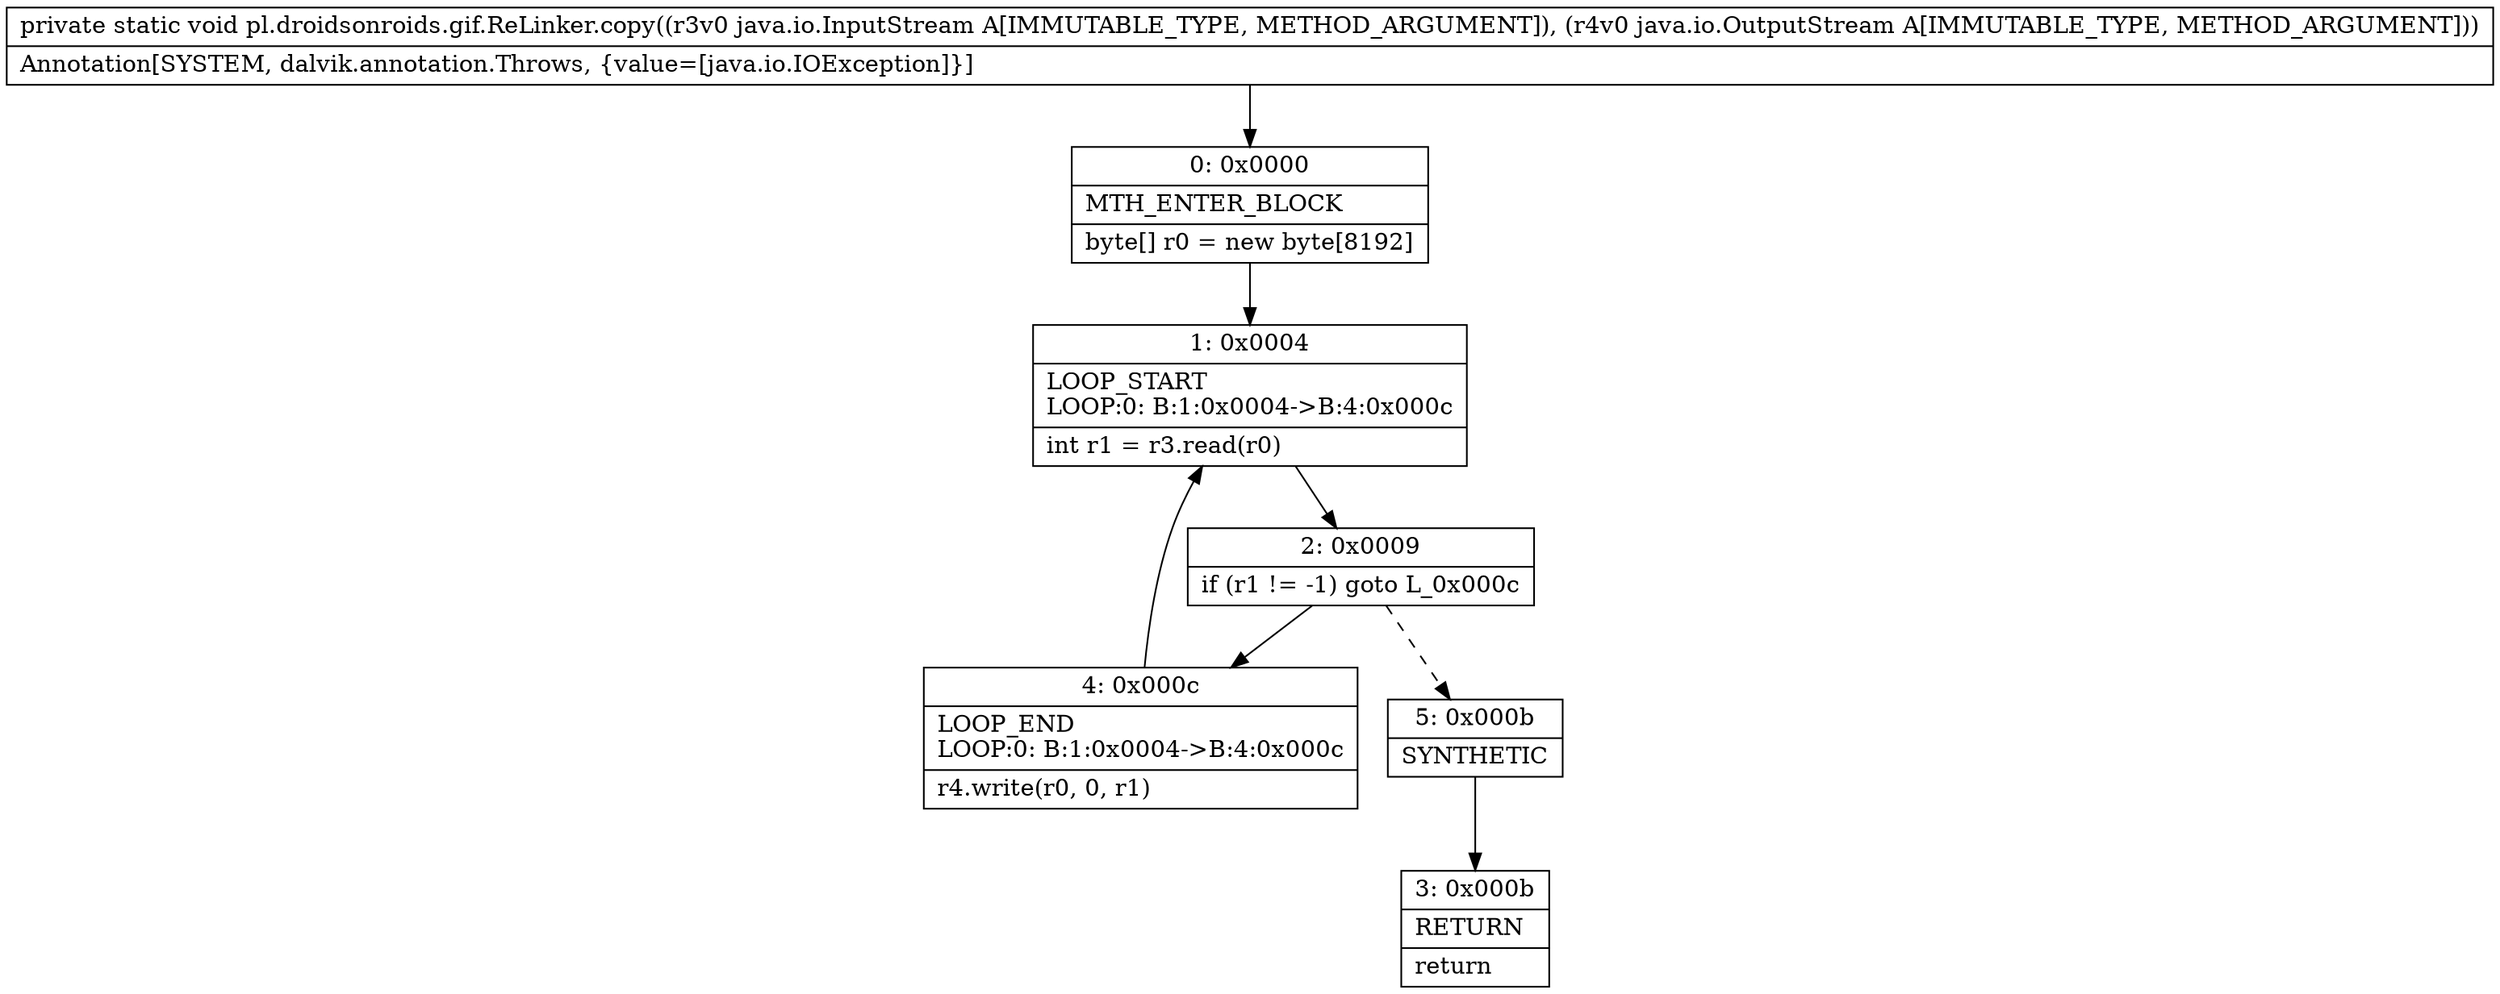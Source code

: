 digraph "CFG forpl.droidsonroids.gif.ReLinker.copy(Ljava\/io\/InputStream;Ljava\/io\/OutputStream;)V" {
Node_0 [shape=record,label="{0\:\ 0x0000|MTH_ENTER_BLOCK\l|byte[] r0 = new byte[8192]\l}"];
Node_1 [shape=record,label="{1\:\ 0x0004|LOOP_START\lLOOP:0: B:1:0x0004\-\>B:4:0x000c\l|int r1 = r3.read(r0)\l}"];
Node_2 [shape=record,label="{2\:\ 0x0009|if (r1 != \-1) goto L_0x000c\l}"];
Node_3 [shape=record,label="{3\:\ 0x000b|RETURN\l|return\l}"];
Node_4 [shape=record,label="{4\:\ 0x000c|LOOP_END\lLOOP:0: B:1:0x0004\-\>B:4:0x000c\l|r4.write(r0, 0, r1)\l}"];
Node_5 [shape=record,label="{5\:\ 0x000b|SYNTHETIC\l}"];
MethodNode[shape=record,label="{private static void pl.droidsonroids.gif.ReLinker.copy((r3v0 java.io.InputStream A[IMMUTABLE_TYPE, METHOD_ARGUMENT]), (r4v0 java.io.OutputStream A[IMMUTABLE_TYPE, METHOD_ARGUMENT]))  | Annotation[SYSTEM, dalvik.annotation.Throws, \{value=[java.io.IOException]\}]\l}"];
MethodNode -> Node_0;
Node_0 -> Node_1;
Node_1 -> Node_2;
Node_2 -> Node_4;
Node_2 -> Node_5[style=dashed];
Node_4 -> Node_1;
Node_5 -> Node_3;
}

